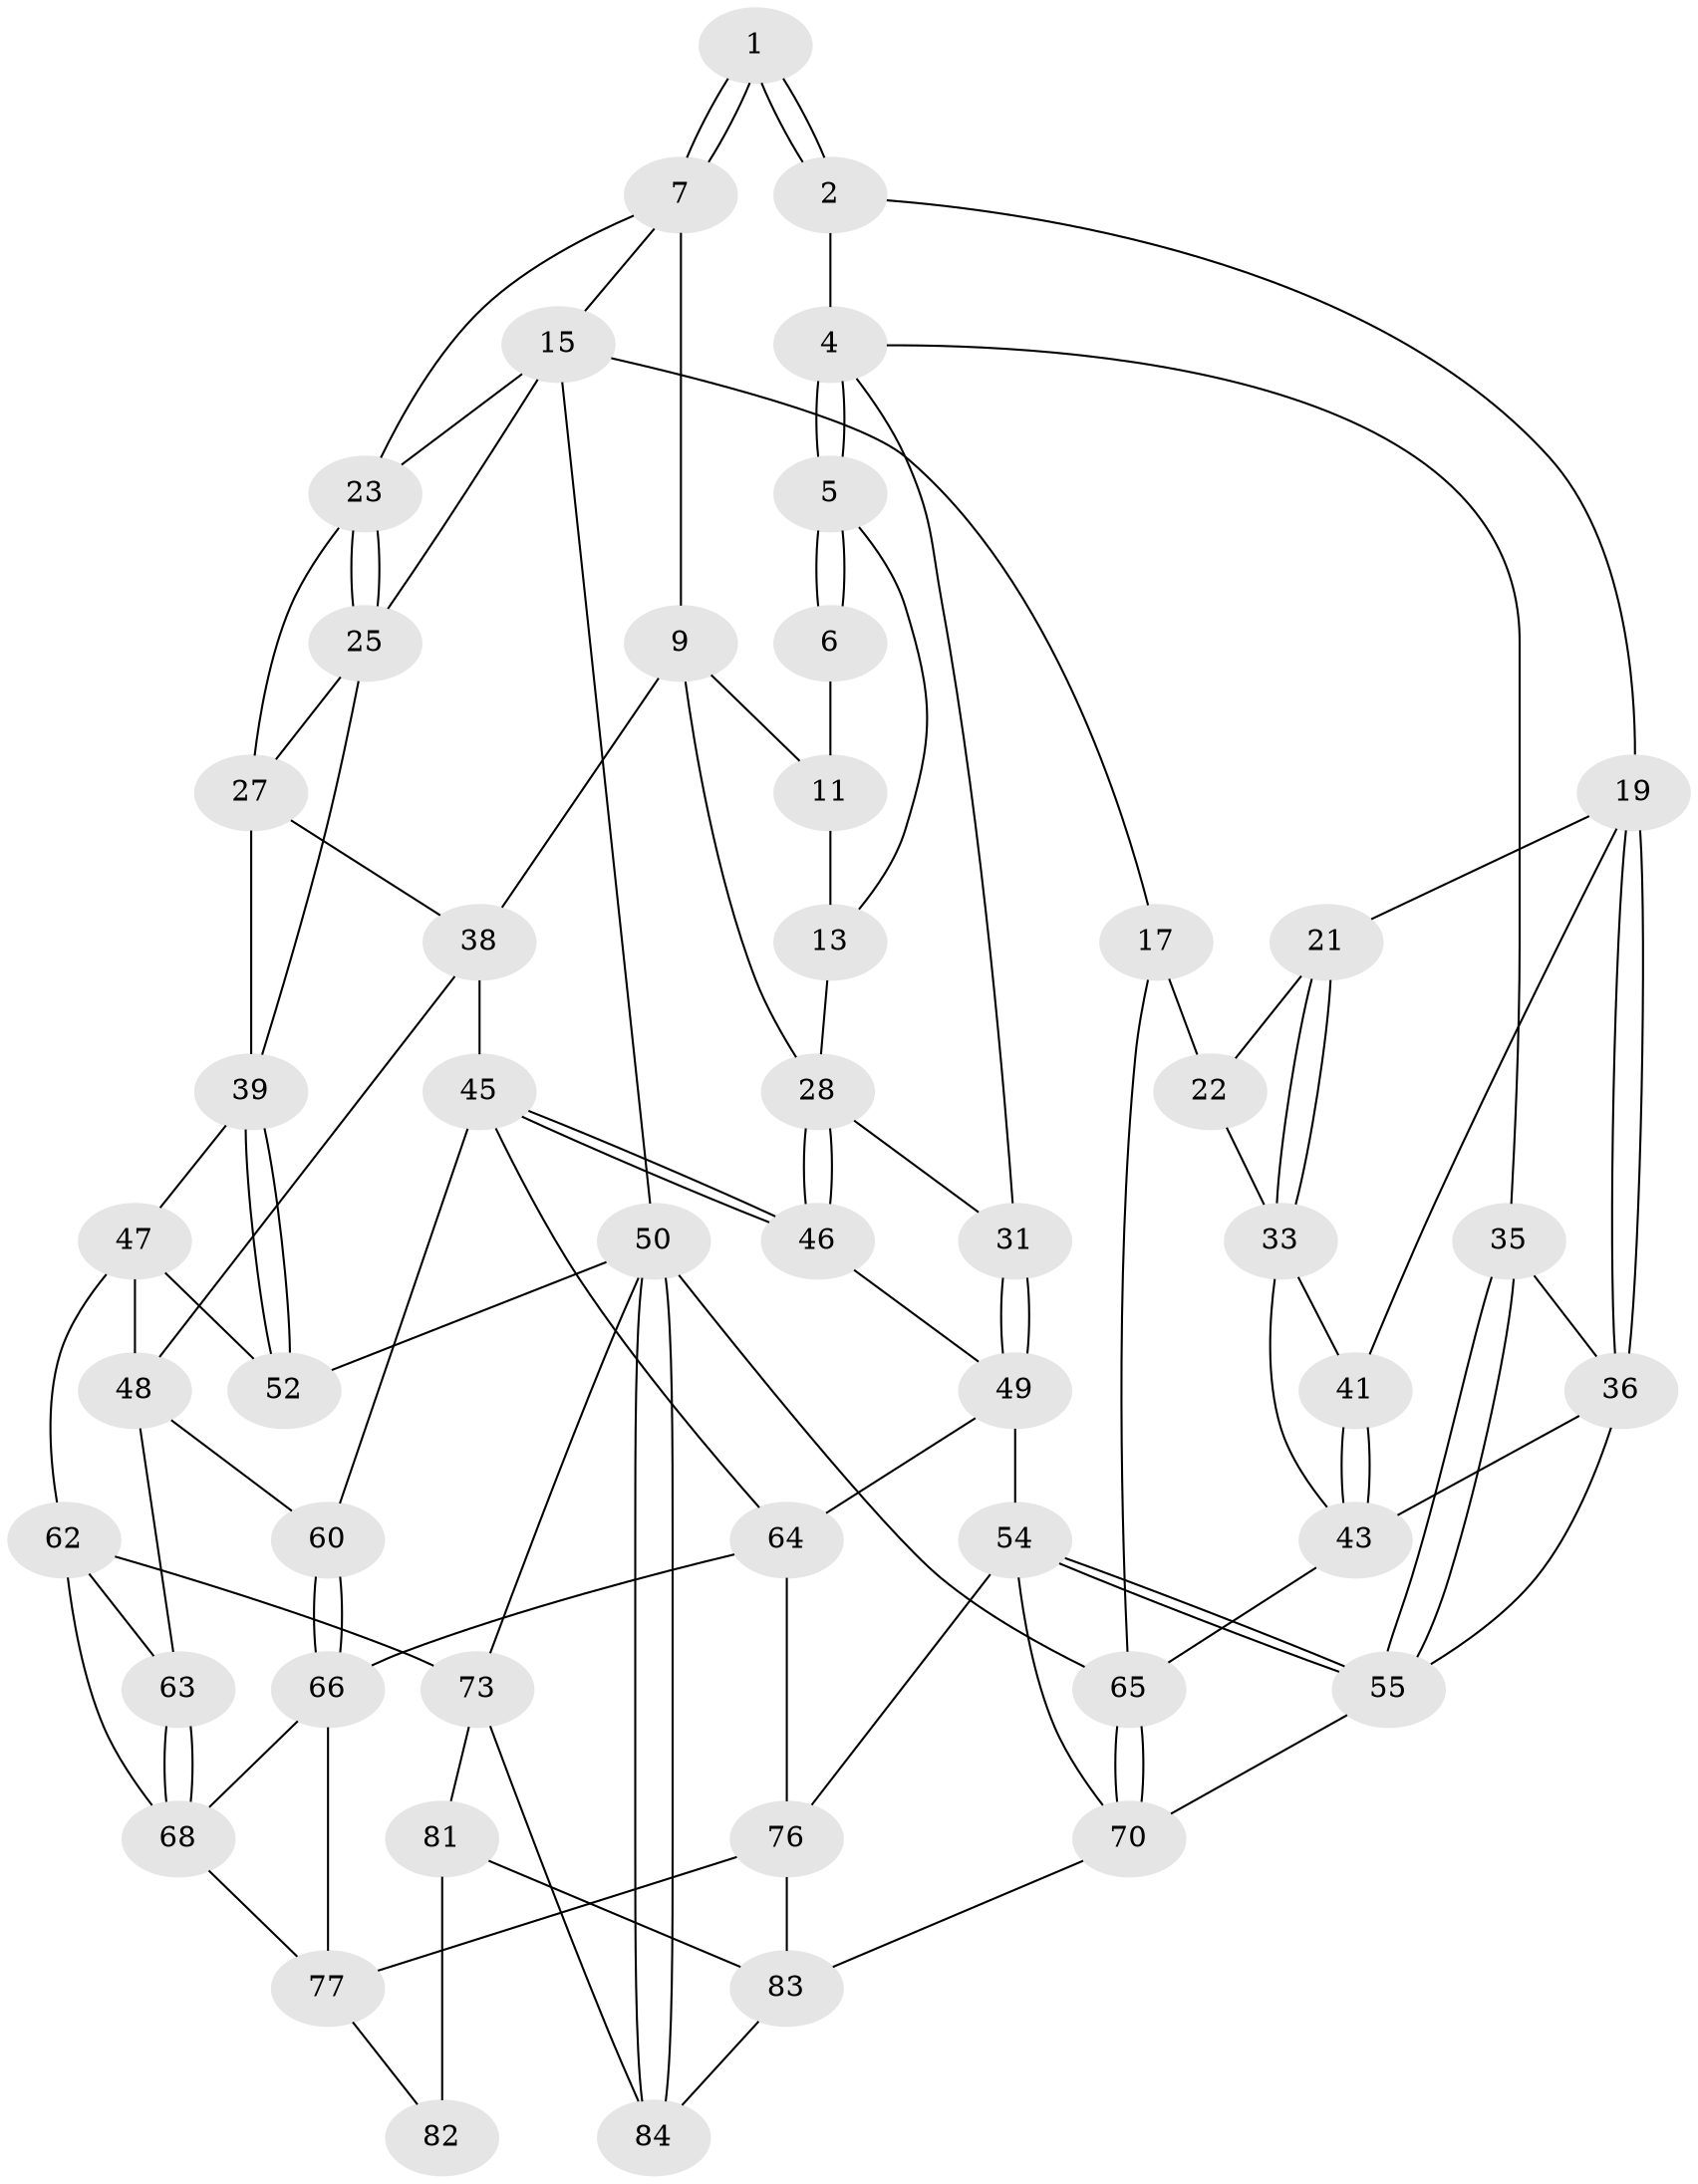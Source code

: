 // original degree distribution, {4: 0.20930232558139536, 5: 0.5813953488372093, 3: 0.023255813953488372, 6: 0.18604651162790697}
// Generated by graph-tools (version 1.1) at 2025/11/02/27/25 16:11:59]
// undirected, 50 vertices, 108 edges
graph export_dot {
graph [start="1"]
  node [color=gray90,style=filled];
  1 [pos="+0.5467083140491051+0"];
  2 [pos="+0.2812871705893385+0",super="+3"];
  4 [pos="+0.35076556400666326+0.1742246459323001",super="+32"];
  5 [pos="+0.394451517428924+0.1765540339898381"];
  6 [pos="+0.5383712259752691+0",super="+12"];
  7 [pos="+0.7447155817168154+0",super="+8"];
  9 [pos="+0.675870614618282+0.1994097852401182",super="+10"];
  11 [pos="+0.5829887009058174+0.16602994647618133",super="+14"];
  13 [pos="+0.39964436318681373+0.17734227653939658"];
  15 [pos="+0.7704568613169165+0",super="+16"];
  17 [pos="+0+0",super="+18"];
  19 [pos="+0.23819064866843961+0.19946363453552088",super="+20"];
  21 [pos="+0.13900708844218918+0.1918128128261084"];
  22 [pos="+0.12374851496986408+0.17343420990652653",super="+30"];
  23 [pos="+0.8229188984769157+0.024306117197120447",super="+24"];
  25 [pos="+0.9215342102146254+0.1715775350787351",super="+26"];
  27 [pos="+0.899566478437285+0.21092350861495063",super="+37"];
  28 [pos="+0.590005269151961+0.25727672768856585",super="+29"];
  31 [pos="+0.44433586650312135+0.3483385633536348"];
  33 [pos="+0+0.31800431886593106",super="+34"];
  35 [pos="+0.3741706748048378+0.3657337959573433"];
  36 [pos="+0.25291485483355974+0.2828314764884971",super="+42"];
  38 [pos="+0.7589179717493233+0.27454498859847454",super="+44"];
  39 [pos="+1+0.3483725289836737",super="+40"];
  41 [pos="+0.13464380718870309+0.32906309951174423"];
  43 [pos="+0.19952620570285948+0.4694585138354984",super="+56"];
  45 [pos="+0.6351470573335073+0.4179362848008571",super="+61"];
  46 [pos="+0.6247649888395083+0.40799259686006306"];
  47 [pos="+0.8768154518262193+0.37277311294219395",super="+57"];
  48 [pos="+0.8299451464773028+0.3857877633763357",super="+59"];
  49 [pos="+0.5166885568501013+0.431737028380521",super="+53"];
  50 [pos="+1+1",super="+51"];
  52 [pos="+1+0.526975946384603"];
  54 [pos="+0.3412289023767294+0.5539061794143252",super="+74"];
  55 [pos="+0.3002582575264332+0.5035829779114694",super="+58"];
  60 [pos="+0.6744920762973178+0.4842033544851209"];
  62 [pos="+0.8344589633826278+0.5516349017485038",super="+71"];
  63 [pos="+0.7954166526511471+0.5357032968332214"];
  64 [pos="+0.42923600872775225+0.5807351584726792",super="+67"];
  65 [pos="+0+1"];
  66 [pos="+0.5839443497457971+0.6833116346537557",super="+69"];
  68 [pos="+0.74824316947652+0.6233179227358223",super="+72"];
  70 [pos="+0+1",super="+75"];
  73 [pos="+0.8908650249282034+0.7724679043817365",super="+80"];
  76 [pos="+0.4127082942123823+0.8269056395486711",super="+79"];
  77 [pos="+0.6275752519665485+0.7368968820012012",super="+78"];
  81 [pos="+0.8594299369594918+0.8118398144278015",super="+86"];
  82 [pos="+0.6449319656734316+0.8830196592291312"];
  83 [pos="+0.2016706748633438+1",super="+85"];
  84 [pos="+1+1"];
  1 -- 2;
  1 -- 2;
  1 -- 7;
  1 -- 7;
  2 -- 19;
  2 -- 4;
  4 -- 5;
  4 -- 5;
  4 -- 35;
  4 -- 31;
  5 -- 6;
  5 -- 6;
  5 -- 13;
  6 -- 11 [weight=2];
  7 -- 15;
  7 -- 9;
  7 -- 23;
  9 -- 38;
  9 -- 11;
  9 -- 28;
  11 -- 13;
  13 -- 28;
  15 -- 23;
  15 -- 17;
  15 -- 50;
  15 -- 25;
  17 -- 65;
  17 -- 22 [weight=2];
  19 -- 36;
  19 -- 36;
  19 -- 41;
  19 -- 21;
  21 -- 22;
  21 -- 33;
  21 -- 33;
  22 -- 33;
  23 -- 25;
  23 -- 25;
  23 -- 27;
  25 -- 27;
  25 -- 39;
  27 -- 38;
  27 -- 39;
  28 -- 46;
  28 -- 46;
  28 -- 31;
  31 -- 49;
  31 -- 49;
  33 -- 41;
  33 -- 43;
  35 -- 36;
  35 -- 55;
  35 -- 55;
  36 -- 43;
  36 -- 55;
  38 -- 48;
  38 -- 45;
  39 -- 52;
  39 -- 52;
  39 -- 47;
  41 -- 43;
  41 -- 43;
  43 -- 65;
  45 -- 46;
  45 -- 46;
  45 -- 64;
  45 -- 60;
  46 -- 49;
  47 -- 48;
  47 -- 52;
  47 -- 62;
  48 -- 60;
  48 -- 63;
  49 -- 64;
  49 -- 54;
  50 -- 84;
  50 -- 84;
  50 -- 65;
  50 -- 73;
  50 -- 52;
  54 -- 55;
  54 -- 55;
  54 -- 70;
  54 -- 76;
  55 -- 70;
  60 -- 66;
  60 -- 66;
  62 -- 63;
  62 -- 73;
  62 -- 68;
  63 -- 68;
  63 -- 68;
  64 -- 66;
  64 -- 76;
  65 -- 70;
  65 -- 70;
  66 -- 68;
  66 -- 77;
  68 -- 77;
  70 -- 83;
  73 -- 81;
  73 -- 84;
  76 -- 83;
  76 -- 77;
  77 -- 82;
  81 -- 82 [weight=2];
  81 -- 83;
  83 -- 84;
}

